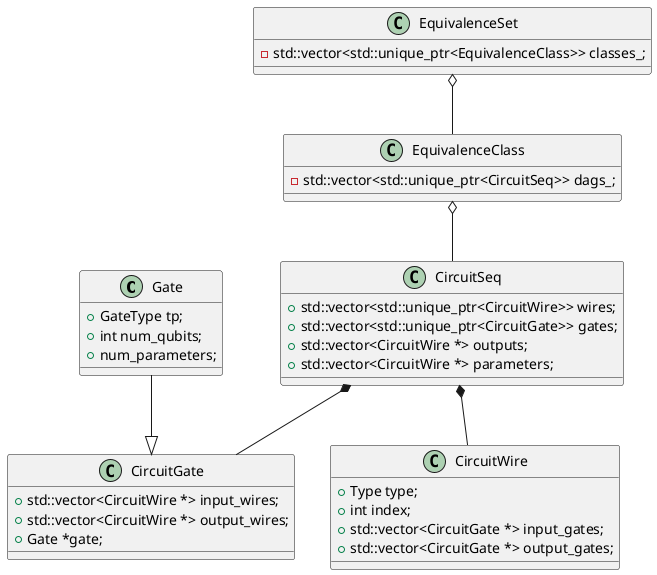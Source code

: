 @startuml Classes in Quartz

class Gate
{
    + GateType tp;
    + int num_qubits;
    + num_parameters;
}
Gate --|> CircuitGate
class CircuitWire
{
    + Type type;
    + int index;
    + std::vector<CircuitGate *> input_gates;
    + std::vector<CircuitGate *> output_gates;
}
class CircuitGate
{
    + std::vector<CircuitWire *> input_wires;
    + std::vector<CircuitWire *> output_wires;
    + Gate *gate;
}

class CircuitSeq
{
    + std::vector<std::unique_ptr<CircuitWire>> wires;
    + std::vector<std::unique_ptr<CircuitGate>> gates;
    + std::vector<CircuitWire *> outputs;
    + std::vector<CircuitWire *> parameters;
}

CircuitSeq *-- CircuitGate
CircuitSeq *-- CircuitWire

class EquivalenceClass
{
    - std::vector<std::unique_ptr<CircuitSeq>> dags_;
}

EquivalenceClass o-- CircuitSeq

class EquivalenceSet
{
    - std::vector<std::unique_ptr<EquivalenceClass>> classes_;
}

EquivalenceSet o-- EquivalenceClass

@enduml